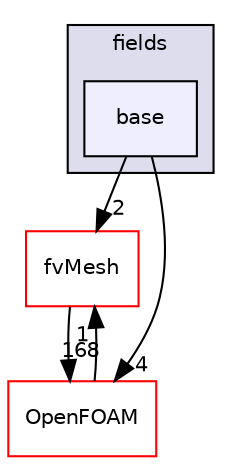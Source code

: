 digraph "src/finiteVolume/expressions/fields/base" {
  bgcolor=transparent;
  compound=true
  node [ fontsize="10", fontname="Helvetica"];
  edge [ labelfontsize="10", labelfontname="Helvetica"];
  subgraph clusterdir_94e9d388d8c18aad033edbe21e3c244a {
    graph [ bgcolor="#ddddee", pencolor="black", label="fields" fontname="Helvetica", fontsize="10", URL="dir_94e9d388d8c18aad033edbe21e3c244a.html"]
  dir_3e84b121de6ab417f91aa031991d9123 [shape=box, label="base", style="filled", fillcolor="#eeeeff", pencolor="black", URL="dir_3e84b121de6ab417f91aa031991d9123.html"];
  }
  dir_c382fa095c9c33d8673c0dd60aaef275 [shape=box label="fvMesh" color="red" URL="dir_c382fa095c9c33d8673c0dd60aaef275.html"];
  dir_c5473ff19b20e6ec4dfe5c310b3778a8 [shape=box label="OpenFOAM" color="red" URL="dir_c5473ff19b20e6ec4dfe5c310b3778a8.html"];
  dir_3e84b121de6ab417f91aa031991d9123->dir_c382fa095c9c33d8673c0dd60aaef275 [headlabel="2", labeldistance=1.5 headhref="dir_000885_001106.html"];
  dir_3e84b121de6ab417f91aa031991d9123->dir_c5473ff19b20e6ec4dfe5c310b3778a8 [headlabel="4", labeldistance=1.5 headhref="dir_000885_002151.html"];
  dir_c382fa095c9c33d8673c0dd60aaef275->dir_c5473ff19b20e6ec4dfe5c310b3778a8 [headlabel="168", labeldistance=1.5 headhref="dir_001106_002151.html"];
  dir_c5473ff19b20e6ec4dfe5c310b3778a8->dir_c382fa095c9c33d8673c0dd60aaef275 [headlabel="1", labeldistance=1.5 headhref="dir_002151_001106.html"];
}
